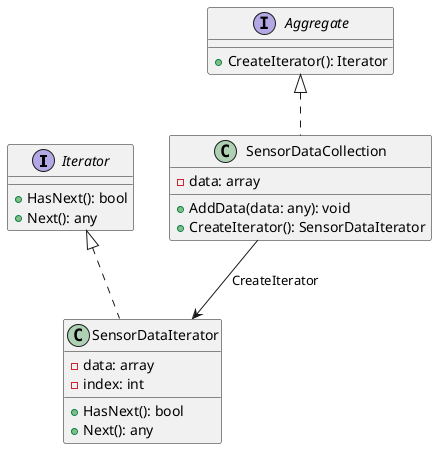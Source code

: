 @startuml
interface Iterator {
    +HasNext(): bool
    +Next(): any
}

interface Aggregate {
    +CreateIterator(): Iterator
}

class SensorDataCollection implements Aggregate {
    -data: array
    +AddData(data: any): void
    +CreateIterator(): SensorDataIterator
}

class SensorDataIterator implements Iterator {
    -data: array
    -index: int
    +HasNext(): bool
    +Next(): any
}

SensorDataCollection --> SensorDataIterator: CreateIterator
@enduml